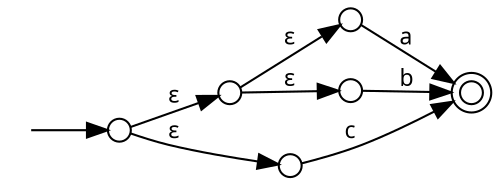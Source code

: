 digraph NFA {
	graph [fontname=Palatino, fontsize=11, rankdir="LR", margin=0
	      compound="true"];
	node [fontname=Palatino, fontsize=11, width="0.15", height="0.15"];
	edge [fontname="Palatino sans serif", fontsize=11];

	0 [shape=point, style=invis]
	1 [shape=circle, label=""]
	2 [shape=circle, label=""]
	3 [shape=circle, label=""]
	4 [shape=circle, label=""]
	5 [shape=circle, label=""]
	6 [shape=doublecircle, label=""]

	0 -> 1 [label=""]

	1 -> 2 [label="&#949;"]
	2 -> 3 [label="&#949;"]
	3 -> 6 [label="a"]
	2 -> 4 [label="&#949;"]
	4 -> 6 [label="b"]
	1 -> 5 [label="&#949;"]
	5 -> 6 [label="c"]
}
